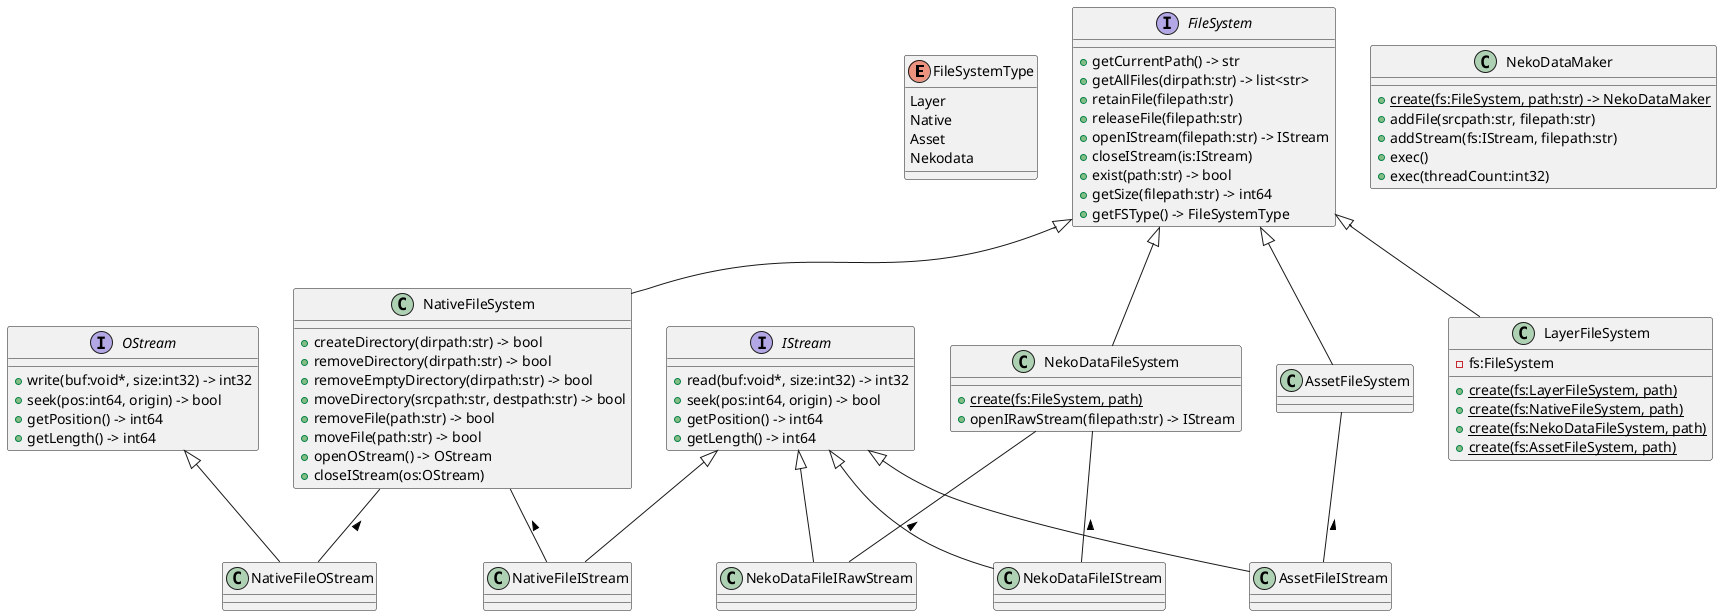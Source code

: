﻿@startuml 类图

enum FileSystemType {
    Layer
    Native
    Asset
    Nekodata
}

interface IStream {
    +read(buf:void*, size:int32) -> int32
    +seek(pos:int64, origin) -> bool
    +getPosition() -> int64
    +getLength() -> int64
}

interface OStream {
    +write(buf:void*, size:int32) -> int32
    +seek(pos:int64, origin) -> bool
    +getPosition() -> int64
    +getLength() -> int64
}

interface FileSystem {
    +getCurrentPath() -> str
    +getAllFiles(dirpath:str) -> list<str>
    +retainFile(filepath:str)
    +releaseFile(filepath:str)
    +openIStream(filepath:str) -> IStream
    +closeIStream(is:IStream)
    +exist(path:str) -> bool
    +getSize(filepath:str) -> int64
    +getFSType() -> FileSystemType
}

class NativeFileIStream
class NativeFileOStream
class NativeFileSystem {
    +createDirectory(dirpath:str) -> bool
    +removeDirectory(dirpath:str) -> bool
    +removeEmptyDirectory(dirpath:str) -> bool
    +moveDirectory(srcpath:str, destpath:str) -> bool
    +removeFile(path:str) -> bool
    +moveFile(path:str) -> bool
    +openOStream() -> OStream
    +closeIStream(os:OStream)
}

class NekoDataFileIStream
class NekoDataFileIRawStream
class NekoDataFileSystem {
    {static} +create(fs:FileSystem, path)
    +openIRawStream(filepath:str) -> IStream
}

class NekoDataMaker {
    {static} +create(fs:FileSystem, path:str) -> NekoDataMaker
    +addFile(srcpath:str, filepath:str)
    +addStream(fs:IStream, filepath:str)
    +exec()
    +exec(threadCount:int32)
}

class AssetFileIStream
class AssetFileSystem

class LayerFileSystem {
    {static} +create(fs:LayerFileSystem, path)
    {static} +create(fs:NativeFileSystem, path)
    {static} +create(fs:NekoDataFileSystem, path)
    {static} +create(fs:AssetFileSystem, path)
    -fs:FileSystem
}

FileSystem <|-- LayerFileSystem
FileSystem <|-- NativeFileSystem
FileSystem <|-- NekoDataFileSystem
FileSystem <|-- AssetFileSystem

IStream <|-- NativeFileIStream
OStream <|-- NativeFileOStream
IStream <|-- NekoDataFileIStream
IStream <|-- NekoDataFileIRawStream
IStream <|-- AssetFileIStream

NativeFileSystem -- NativeFileIStream : <
NativeFileSystem -- NativeFileOStream : <
NekoDataFileSystem -- NekoDataFileIStream : <
NekoDataFileSystem -- NekoDataFileIRawStream : <
AssetFileSystem -- AssetFileIStream : <

@enduml
